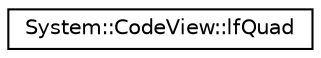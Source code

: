 digraph G
{
  edge [fontname="Helvetica",fontsize="10",labelfontname="Helvetica",labelfontsize="10"];
  node [fontname="Helvetica",fontsize="10",shape=record];
  rankdir="LR";
  Node1 [label="System::CodeView::lfQuad",height=0.2,width=0.4,color="black", fillcolor="white", style="filled",URL="$struct_system_1_1_code_view_1_1lf_quad.html"];
}

